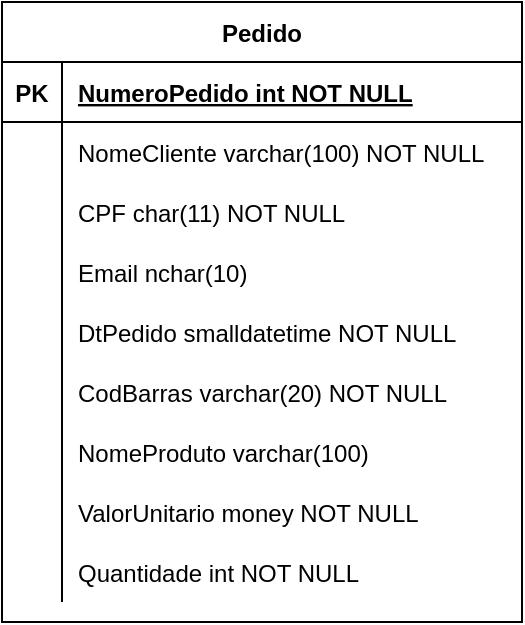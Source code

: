 <mxfile version="14.8.5" type="github">
  <diagram id="R2lEEEUBdFMjLlhIrx00" name="Page-1">
    <mxGraphModel dx="1422" dy="801" grid="1" gridSize="10" guides="1" tooltips="1" connect="1" arrows="1" fold="1" page="1" pageScale="1" pageWidth="850" pageHeight="1100" math="0" shadow="0" extFonts="Permanent Marker^https://fonts.googleapis.com/css?family=Permanent+Marker">
      <root>
        <mxCell id="0" />
        <mxCell id="1" parent="0" />
        <mxCell id="vz5Mn69isQwaoQRPQ1WJ-1" value="Pedido" style="shape=table;startSize=30;container=1;collapsible=1;childLayout=tableLayout;fixedRows=1;rowLines=0;fontStyle=1;align=center;resizeLast=1;" vertex="1" parent="1">
          <mxGeometry x="295" y="130" width="260" height="310" as="geometry" />
        </mxCell>
        <mxCell id="vz5Mn69isQwaoQRPQ1WJ-2" value="" style="shape=partialRectangle;collapsible=0;dropTarget=0;pointerEvents=0;fillColor=none;points=[[0,0.5],[1,0.5]];portConstraint=eastwest;top=0;left=0;right=0;bottom=1;" vertex="1" parent="vz5Mn69isQwaoQRPQ1WJ-1">
          <mxGeometry y="30" width="260" height="30" as="geometry" />
        </mxCell>
        <mxCell id="vz5Mn69isQwaoQRPQ1WJ-3" value="PK" style="shape=partialRectangle;overflow=hidden;connectable=0;fillColor=none;top=0;left=0;bottom=0;right=0;fontStyle=1;" vertex="1" parent="vz5Mn69isQwaoQRPQ1WJ-2">
          <mxGeometry width="30" height="30" as="geometry" />
        </mxCell>
        <mxCell id="vz5Mn69isQwaoQRPQ1WJ-4" value="NumeroPedido int NOT NULL " style="shape=partialRectangle;overflow=hidden;connectable=0;fillColor=none;top=0;left=0;bottom=0;right=0;align=left;spacingLeft=6;fontStyle=5;" vertex="1" parent="vz5Mn69isQwaoQRPQ1WJ-2">
          <mxGeometry x="30" width="230" height="30" as="geometry" />
        </mxCell>
        <mxCell id="vz5Mn69isQwaoQRPQ1WJ-5" value="" style="shape=partialRectangle;collapsible=0;dropTarget=0;pointerEvents=0;fillColor=none;points=[[0,0.5],[1,0.5]];portConstraint=eastwest;top=0;left=0;right=0;bottom=0;" vertex="1" parent="vz5Mn69isQwaoQRPQ1WJ-1">
          <mxGeometry y="60" width="260" height="30" as="geometry" />
        </mxCell>
        <mxCell id="vz5Mn69isQwaoQRPQ1WJ-6" value="" style="shape=partialRectangle;overflow=hidden;connectable=0;fillColor=none;top=0;left=0;bottom=0;right=0;" vertex="1" parent="vz5Mn69isQwaoQRPQ1WJ-5">
          <mxGeometry width="30" height="30" as="geometry" />
        </mxCell>
        <mxCell id="vz5Mn69isQwaoQRPQ1WJ-7" value="NomeCliente varchar(100) NOT NULL" style="shape=partialRectangle;overflow=hidden;connectable=0;fillColor=none;top=0;left=0;bottom=0;right=0;align=left;spacingLeft=6;" vertex="1" parent="vz5Mn69isQwaoQRPQ1WJ-5">
          <mxGeometry x="30" width="230" height="30" as="geometry" />
        </mxCell>
        <mxCell id="vz5Mn69isQwaoQRPQ1WJ-8" value="" style="shape=partialRectangle;collapsible=0;dropTarget=0;pointerEvents=0;fillColor=none;points=[[0,0.5],[1,0.5]];portConstraint=eastwest;top=0;left=0;right=0;bottom=0;" vertex="1" parent="vz5Mn69isQwaoQRPQ1WJ-1">
          <mxGeometry y="90" width="260" height="30" as="geometry" />
        </mxCell>
        <mxCell id="vz5Mn69isQwaoQRPQ1WJ-9" value="" style="shape=partialRectangle;overflow=hidden;connectable=0;fillColor=none;top=0;left=0;bottom=0;right=0;" vertex="1" parent="vz5Mn69isQwaoQRPQ1WJ-8">
          <mxGeometry width="30" height="30" as="geometry" />
        </mxCell>
        <mxCell id="vz5Mn69isQwaoQRPQ1WJ-10" value="CPF char(11) NOT NULL" style="shape=partialRectangle;overflow=hidden;connectable=0;fillColor=none;top=0;left=0;bottom=0;right=0;align=left;spacingLeft=6;" vertex="1" parent="vz5Mn69isQwaoQRPQ1WJ-8">
          <mxGeometry x="30" width="230" height="30" as="geometry" />
        </mxCell>
        <mxCell id="vz5Mn69isQwaoQRPQ1WJ-11" value="" style="shape=partialRectangle;collapsible=0;dropTarget=0;pointerEvents=0;fillColor=none;points=[[0,0.5],[1,0.5]];portConstraint=eastwest;top=0;left=0;right=0;bottom=0;" vertex="1" parent="vz5Mn69isQwaoQRPQ1WJ-1">
          <mxGeometry y="120" width="260" height="30" as="geometry" />
        </mxCell>
        <mxCell id="vz5Mn69isQwaoQRPQ1WJ-12" value="" style="shape=partialRectangle;overflow=hidden;connectable=0;fillColor=none;top=0;left=0;bottom=0;right=0;" vertex="1" parent="vz5Mn69isQwaoQRPQ1WJ-11">
          <mxGeometry width="30" height="30" as="geometry" />
        </mxCell>
        <mxCell id="vz5Mn69isQwaoQRPQ1WJ-13" value="Email nchar(10)" style="shape=partialRectangle;overflow=hidden;connectable=0;fillColor=none;top=0;left=0;bottom=0;right=0;align=left;spacingLeft=6;" vertex="1" parent="vz5Mn69isQwaoQRPQ1WJ-11">
          <mxGeometry x="30" width="230" height="30" as="geometry" />
        </mxCell>
        <mxCell id="vz5Mn69isQwaoQRPQ1WJ-14" value="" style="shape=partialRectangle;collapsible=0;dropTarget=0;pointerEvents=0;fillColor=none;points=[[0,0.5],[1,0.5]];portConstraint=eastwest;top=0;left=0;right=0;bottom=0;" vertex="1" parent="vz5Mn69isQwaoQRPQ1WJ-1">
          <mxGeometry y="150" width="260" height="30" as="geometry" />
        </mxCell>
        <mxCell id="vz5Mn69isQwaoQRPQ1WJ-15" value="" style="shape=partialRectangle;overflow=hidden;connectable=0;fillColor=none;top=0;left=0;bottom=0;right=0;" vertex="1" parent="vz5Mn69isQwaoQRPQ1WJ-14">
          <mxGeometry width="30" height="30" as="geometry" />
        </mxCell>
        <mxCell id="vz5Mn69isQwaoQRPQ1WJ-16" value="DtPedido smalldatetime NOT NULL" style="shape=partialRectangle;overflow=hidden;connectable=0;fillColor=none;top=0;left=0;bottom=0;right=0;align=left;spacingLeft=6;" vertex="1" parent="vz5Mn69isQwaoQRPQ1WJ-14">
          <mxGeometry x="30" width="230" height="30" as="geometry" />
        </mxCell>
        <mxCell id="vz5Mn69isQwaoQRPQ1WJ-17" value="" style="shape=partialRectangle;collapsible=0;dropTarget=0;pointerEvents=0;fillColor=none;points=[[0,0.5],[1,0.5]];portConstraint=eastwest;top=0;left=0;right=0;bottom=0;" vertex="1" parent="vz5Mn69isQwaoQRPQ1WJ-1">
          <mxGeometry y="180" width="260" height="30" as="geometry" />
        </mxCell>
        <mxCell id="vz5Mn69isQwaoQRPQ1WJ-18" value="" style="shape=partialRectangle;overflow=hidden;connectable=0;fillColor=none;top=0;left=0;bottom=0;right=0;" vertex="1" parent="vz5Mn69isQwaoQRPQ1WJ-17">
          <mxGeometry width="30" height="30" as="geometry" />
        </mxCell>
        <mxCell id="vz5Mn69isQwaoQRPQ1WJ-19" value="CodBarras varchar(20) NOT NULL" style="shape=partialRectangle;overflow=hidden;connectable=0;fillColor=none;top=0;left=0;bottom=0;right=0;align=left;spacingLeft=6;" vertex="1" parent="vz5Mn69isQwaoQRPQ1WJ-17">
          <mxGeometry x="30" width="230" height="30" as="geometry" />
        </mxCell>
        <mxCell id="vz5Mn69isQwaoQRPQ1WJ-20" value="" style="shape=partialRectangle;collapsible=0;dropTarget=0;pointerEvents=0;fillColor=none;points=[[0,0.5],[1,0.5]];portConstraint=eastwest;top=0;left=0;right=0;bottom=0;" vertex="1" parent="vz5Mn69isQwaoQRPQ1WJ-1">
          <mxGeometry y="210" width="260" height="30" as="geometry" />
        </mxCell>
        <mxCell id="vz5Mn69isQwaoQRPQ1WJ-21" value="" style="shape=partialRectangle;overflow=hidden;connectable=0;fillColor=none;top=0;left=0;bottom=0;right=0;" vertex="1" parent="vz5Mn69isQwaoQRPQ1WJ-20">
          <mxGeometry width="30" height="30" as="geometry" />
        </mxCell>
        <mxCell id="vz5Mn69isQwaoQRPQ1WJ-22" value="NomeProduto varchar(100)" style="shape=partialRectangle;overflow=hidden;connectable=0;fillColor=none;top=0;left=0;bottom=0;right=0;align=left;spacingLeft=6;" vertex="1" parent="vz5Mn69isQwaoQRPQ1WJ-20">
          <mxGeometry x="30" width="230" height="30" as="geometry" />
        </mxCell>
        <mxCell id="vz5Mn69isQwaoQRPQ1WJ-23" value="" style="shape=partialRectangle;collapsible=0;dropTarget=0;pointerEvents=0;fillColor=none;points=[[0,0.5],[1,0.5]];portConstraint=eastwest;top=0;left=0;right=0;bottom=0;" vertex="1" parent="vz5Mn69isQwaoQRPQ1WJ-1">
          <mxGeometry y="240" width="260" height="30" as="geometry" />
        </mxCell>
        <mxCell id="vz5Mn69isQwaoQRPQ1WJ-24" value="" style="shape=partialRectangle;overflow=hidden;connectable=0;fillColor=none;top=0;left=0;bottom=0;right=0;" vertex="1" parent="vz5Mn69isQwaoQRPQ1WJ-23">
          <mxGeometry width="30" height="30" as="geometry" />
        </mxCell>
        <mxCell id="vz5Mn69isQwaoQRPQ1WJ-25" value="ValorUnitario money NOT NULL" style="shape=partialRectangle;overflow=hidden;connectable=0;fillColor=none;top=0;left=0;bottom=0;right=0;align=left;spacingLeft=6;" vertex="1" parent="vz5Mn69isQwaoQRPQ1WJ-23">
          <mxGeometry x="30" width="230" height="30" as="geometry" />
        </mxCell>
        <mxCell id="vz5Mn69isQwaoQRPQ1WJ-26" value="" style="shape=partialRectangle;collapsible=0;dropTarget=0;pointerEvents=0;fillColor=none;points=[[0,0.5],[1,0.5]];portConstraint=eastwest;top=0;left=0;right=0;bottom=0;" vertex="1" parent="vz5Mn69isQwaoQRPQ1WJ-1">
          <mxGeometry y="270" width="260" height="30" as="geometry" />
        </mxCell>
        <mxCell id="vz5Mn69isQwaoQRPQ1WJ-27" value="" style="shape=partialRectangle;overflow=hidden;connectable=0;fillColor=none;top=0;left=0;bottom=0;right=0;" vertex="1" parent="vz5Mn69isQwaoQRPQ1WJ-26">
          <mxGeometry width="30" height="30" as="geometry" />
        </mxCell>
        <mxCell id="vz5Mn69isQwaoQRPQ1WJ-28" value="Quantidade int NOT NULL" style="shape=partialRectangle;overflow=hidden;connectable=0;fillColor=none;top=0;left=0;bottom=0;right=0;align=left;spacingLeft=6;" vertex="1" parent="vz5Mn69isQwaoQRPQ1WJ-26">
          <mxGeometry x="30" width="230" height="30" as="geometry" />
        </mxCell>
      </root>
    </mxGraphModel>
  </diagram>
</mxfile>
